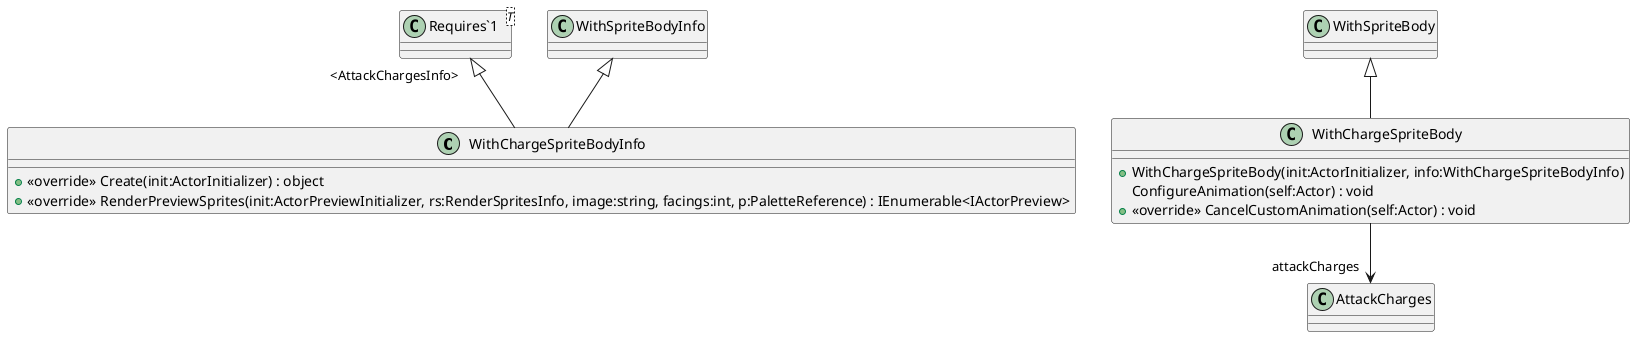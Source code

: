 @startuml
class WithChargeSpriteBodyInfo {
    + <<override>> Create(init:ActorInitializer) : object
    + <<override>> RenderPreviewSprites(init:ActorPreviewInitializer, rs:RenderSpritesInfo, image:string, facings:int, p:PaletteReference) : IEnumerable<IActorPreview>
}
class WithChargeSpriteBody {
    + WithChargeSpriteBody(init:ActorInitializer, info:WithChargeSpriteBodyInfo)
    ConfigureAnimation(self:Actor) : void
    + <<override>> CancelCustomAnimation(self:Actor) : void
}
class "Requires`1"<T> {
}
WithSpriteBodyInfo <|-- WithChargeSpriteBodyInfo
"Requires`1" "<AttackChargesInfo>" <|-- WithChargeSpriteBodyInfo
WithSpriteBody <|-- WithChargeSpriteBody
WithChargeSpriteBody --> "attackCharges" AttackCharges
@enduml
